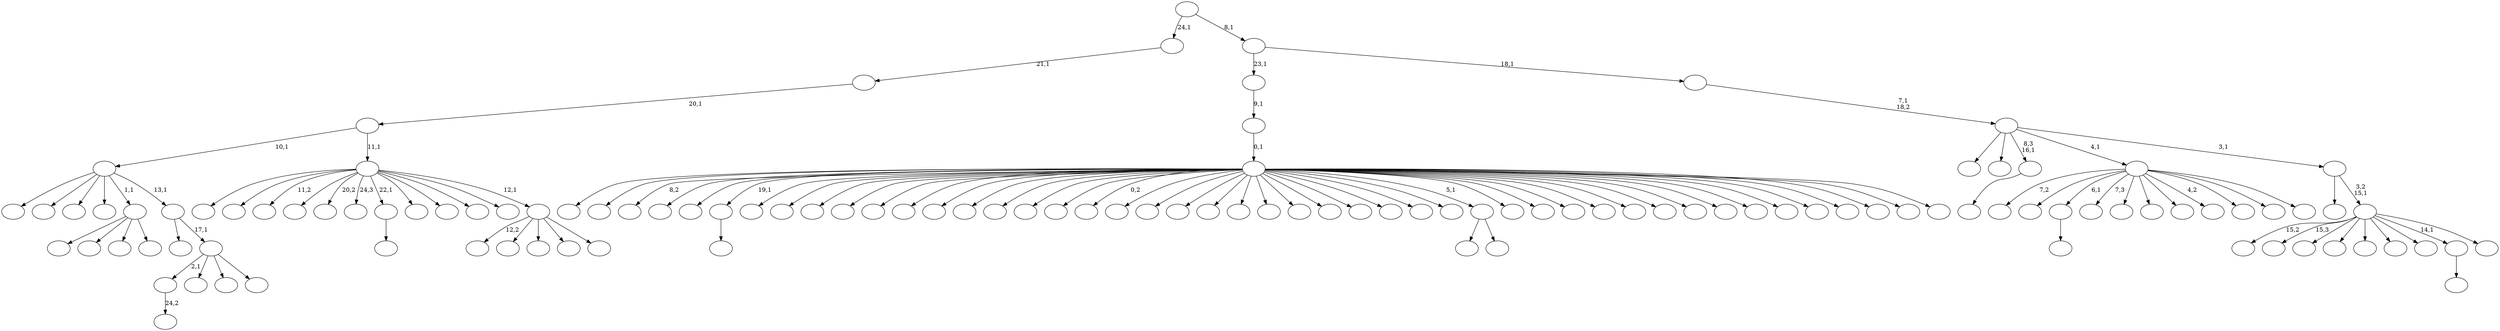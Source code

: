 digraph T {
	125 [label=""]
	124 [label=""]
	123 [label=""]
	122 [label=""]
	121 [label=""]
	120 [label=""]
	119 [label=""]
	118 [label=""]
	117 [label=""]
	116 [label=""]
	115 [label=""]
	114 [label=""]
	113 [label=""]
	112 [label=""]
	111 [label=""]
	110 [label=""]
	109 [label=""]
	108 [label=""]
	107 [label=""]
	106 [label=""]
	105 [label=""]
	104 [label=""]
	103 [label=""]
	102 [label=""]
	101 [label=""]
	100 [label=""]
	99 [label=""]
	98 [label=""]
	97 [label=""]
	96 [label=""]
	95 [label=""]
	94 [label=""]
	93 [label=""]
	92 [label=""]
	91 [label=""]
	90 [label=""]
	89 [label=""]
	88 [label=""]
	87 [label=""]
	86 [label=""]
	85 [label=""]
	84 [label=""]
	83 [label=""]
	82 [label=""]
	81 [label=""]
	80 [label=""]
	79 [label=""]
	78 [label=""]
	77 [label=""]
	76 [label=""]
	75 [label=""]
	74 [label=""]
	73 [label=""]
	72 [label=""]
	71 [label=""]
	70 [label=""]
	69 [label=""]
	68 [label=""]
	67 [label=""]
	66 [label=""]
	65 [label=""]
	64 [label=""]
	63 [label=""]
	62 [label=""]
	61 [label=""]
	60 [label=""]
	59 [label=""]
	58 [label=""]
	57 [label=""]
	56 [label=""]
	55 [label=""]
	54 [label=""]
	53 [label=""]
	52 [label=""]
	51 [label=""]
	50 [label=""]
	49 [label=""]
	48 [label=""]
	47 [label=""]
	46 [label=""]
	45 [label=""]
	44 [label=""]
	43 [label=""]
	42 [label=""]
	41 [label=""]
	40 [label=""]
	39 [label=""]
	38 [label=""]
	37 [label=""]
	36 [label=""]
	35 [label=""]
	34 [label=""]
	33 [label=""]
	32 [label=""]
	31 [label=""]
	30 [label=""]
	29 [label=""]
	28 [label=""]
	27 [label=""]
	26 [label=""]
	25 [label=""]
	24 [label=""]
	23 [label=""]
	22 [label=""]
	21 [label=""]
	20 [label=""]
	19 [label=""]
	18 [label=""]
	17 [label=""]
	16 [label=""]
	15 [label=""]
	14 [label=""]
	13 [label=""]
	12 [label=""]
	11 [label=""]
	10 [label=""]
	9 [label=""]
	8 [label=""]
	7 [label=""]
	6 [label=""]
	5 [label=""]
	4 [label=""]
	3 [label=""]
	2 [label=""]
	1 [label=""]
	0 [label=""]
	114 -> 115 [label=""]
	94 -> 95 [label=""]
	64 -> 65 [label=""]
	62 -> 121 [label=""]
	62 -> 63 [label=""]
	59 -> 60 [label="24,2"]
	34 -> 35 [label=""]
	31 -> 102 [label=""]
	31 -> 87 [label=""]
	31 -> 53 [label=""]
	31 -> 32 [label=""]
	28 -> 29 [label=""]
	22 -> 120 [label="7,2"]
	22 -> 117 [label=""]
	22 -> 94 [label="6,1"]
	22 -> 90 [label="7,3"]
	22 -> 85 [label=""]
	22 -> 72 [label=""]
	22 -> 68 [label=""]
	22 -> 61 [label="4,2"]
	22 -> 44 [label=""]
	22 -> 41 [label=""]
	22 -> 23 [label=""]
	19 -> 59 [label="2,1"]
	19 -> 40 [label=""]
	19 -> 37 [label=""]
	19 -> 20 [label=""]
	18 -> 99 [label=""]
	18 -> 19 [label="17,1"]
	17 -> 124 [label=""]
	17 -> 78 [label=""]
	17 -> 58 [label=""]
	17 -> 47 [label=""]
	17 -> 31 [label="1,1"]
	17 -> 18 [label="13,1"]
	15 -> 91 [label="12,2"]
	15 -> 69 [label=""]
	15 -> 51 [label=""]
	15 -> 27 [label=""]
	15 -> 16 [label=""]
	14 -> 111 [label=""]
	14 -> 101 [label=""]
	14 -> 88 [label="11,2"]
	14 -> 82 [label=""]
	14 -> 74 [label="20,2"]
	14 -> 70 [label="24,3"]
	14 -> 64 [label="22,1"]
	14 -> 52 [label=""]
	14 -> 48 [label=""]
	14 -> 43 [label=""]
	14 -> 26 [label=""]
	14 -> 15 [label="12,1"]
	13 -> 17 [label="10,1"]
	13 -> 14 [label="11,1"]
	12 -> 13 [label="20,1"]
	11 -> 12 [label="21,1"]
	9 -> 125 [label=""]
	9 -> 123 [label=""]
	9 -> 122 [label="8,2"]
	9 -> 118 [label=""]
	9 -> 116 [label=""]
	9 -> 114 [label="19,1"]
	9 -> 113 [label=""]
	9 -> 112 [label=""]
	9 -> 110 [label=""]
	9 -> 109 [label=""]
	9 -> 108 [label=""]
	9 -> 107 [label=""]
	9 -> 106 [label=""]
	9 -> 104 [label=""]
	9 -> 103 [label=""]
	9 -> 98 [label=""]
	9 -> 97 [label=""]
	9 -> 93 [label="0,2"]
	9 -> 84 [label=""]
	9 -> 83 [label=""]
	9 -> 81 [label=""]
	9 -> 80 [label=""]
	9 -> 79 [label=""]
	9 -> 77 [label=""]
	9 -> 76 [label=""]
	9 -> 75 [label=""]
	9 -> 73 [label=""]
	9 -> 71 [label=""]
	9 -> 67 [label=""]
	9 -> 66 [label=""]
	9 -> 62 [label="5,1"]
	9 -> 57 [label=""]
	9 -> 56 [label=""]
	9 -> 55 [label=""]
	9 -> 54 [label=""]
	9 -> 50 [label=""]
	9 -> 45 [label=""]
	9 -> 42 [label=""]
	9 -> 39 [label=""]
	9 -> 38 [label=""]
	9 -> 36 [label=""]
	9 -> 33 [label=""]
	9 -> 25 [label=""]
	9 -> 24 [label=""]
	9 -> 21 [label=""]
	9 -> 10 [label=""]
	8 -> 9 [label="0,1"]
	7 -> 8 [label="9,1"]
	5 -> 119 [label="15,2"]
	5 -> 105 [label="15,3"]
	5 -> 96 [label=""]
	5 -> 92 [label=""]
	5 -> 89 [label=""]
	5 -> 86 [label=""]
	5 -> 46 [label=""]
	5 -> 28 [label="14,1"]
	5 -> 6 [label=""]
	4 -> 30 [label=""]
	4 -> 5 [label="3,2\n15,1"]
	3 -> 100 [label=""]
	3 -> 49 [label=""]
	3 -> 34 [label="8,3\n16,1"]
	3 -> 22 [label="4,1"]
	3 -> 4 [label="3,1"]
	2 -> 3 [label="7,1\n18,2"]
	1 -> 7 [label="23,1"]
	1 -> 2 [label="18,1"]
	0 -> 11 [label="24,1"]
	0 -> 1 [label="8,1"]
}
